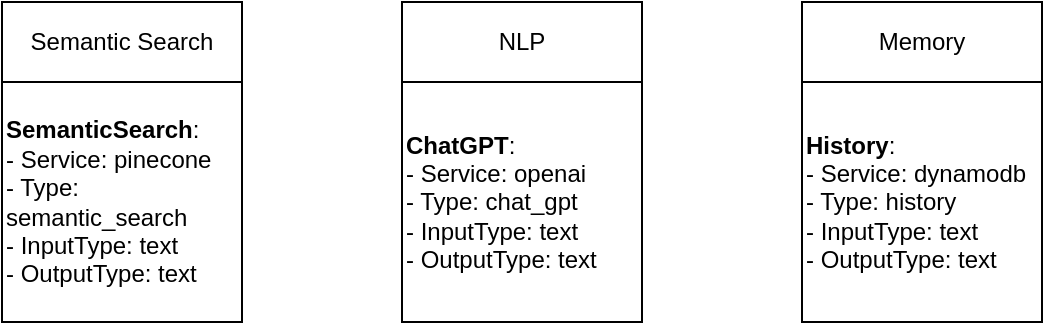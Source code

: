 <mxfile>
    <diagram id="s8YJhtwwuHZkCICx6wCm" name="Page-1">
        <mxGraphModel dx="833" dy="709" grid="1" gridSize="10" guides="1" tooltips="1" connect="1" arrows="1" fold="1" page="1" pageScale="1" pageWidth="850" pageHeight="1100" math="0" shadow="0">
            <root>
                <mxCell id="0"/>
                <mxCell id="1" parent="0"/>
                <mxCell id="2" value="Semantic Search" style="rounded=0;whiteSpace=wrap;html=1;" vertex="1" parent="1">
                    <mxGeometry x="80" y="40" width="120" height="40" as="geometry"/>
                </mxCell>
                <mxCell id="3" value="&lt;b&gt;ChatGPT&lt;/b&gt;:&lt;br&gt;- Service: openai&lt;br&gt;- Type: chat_gpt&lt;br&gt;- InputType: text&lt;br&gt;- OutputType: text" style="rounded=0;whiteSpace=wrap;html=1;align=left;" vertex="1" parent="1">
                    <mxGeometry x="280" y="80" width="120" height="120" as="geometry"/>
                </mxCell>
                <mxCell id="4" value="NLP" style="rounded=0;whiteSpace=wrap;html=1;" vertex="1" parent="1">
                    <mxGeometry x="280" y="40" width="120" height="40" as="geometry"/>
                </mxCell>
                <mxCell id="5" value="&lt;b&gt;SemanticSearch&lt;/b&gt;:&lt;br&gt;- Service: pinecone&lt;br&gt;- Type: semantic_search&lt;br&gt;- InputType: text&lt;br&gt;- OutputType: text" style="rounded=0;whiteSpace=wrap;html=1;align=left;" vertex="1" parent="1">
                    <mxGeometry x="80" y="80" width="120" height="120" as="geometry"/>
                </mxCell>
                <mxCell id="6" value="Memory" style="rounded=0;whiteSpace=wrap;html=1;" vertex="1" parent="1">
                    <mxGeometry x="480" y="40" width="120" height="40" as="geometry"/>
                </mxCell>
                <mxCell id="7" value="&lt;b&gt;History&lt;/b&gt;:&lt;br&gt;- Service: dynamodb&lt;br&gt;- Type: history&lt;br&gt;- InputType: text&lt;br&gt;- OutputType: text" style="rounded=0;whiteSpace=wrap;html=1;align=left;" vertex="1" parent="1">
                    <mxGeometry x="480" y="80" width="120" height="120" as="geometry"/>
                </mxCell>
            </root>
        </mxGraphModel>
    </diagram>
</mxfile>